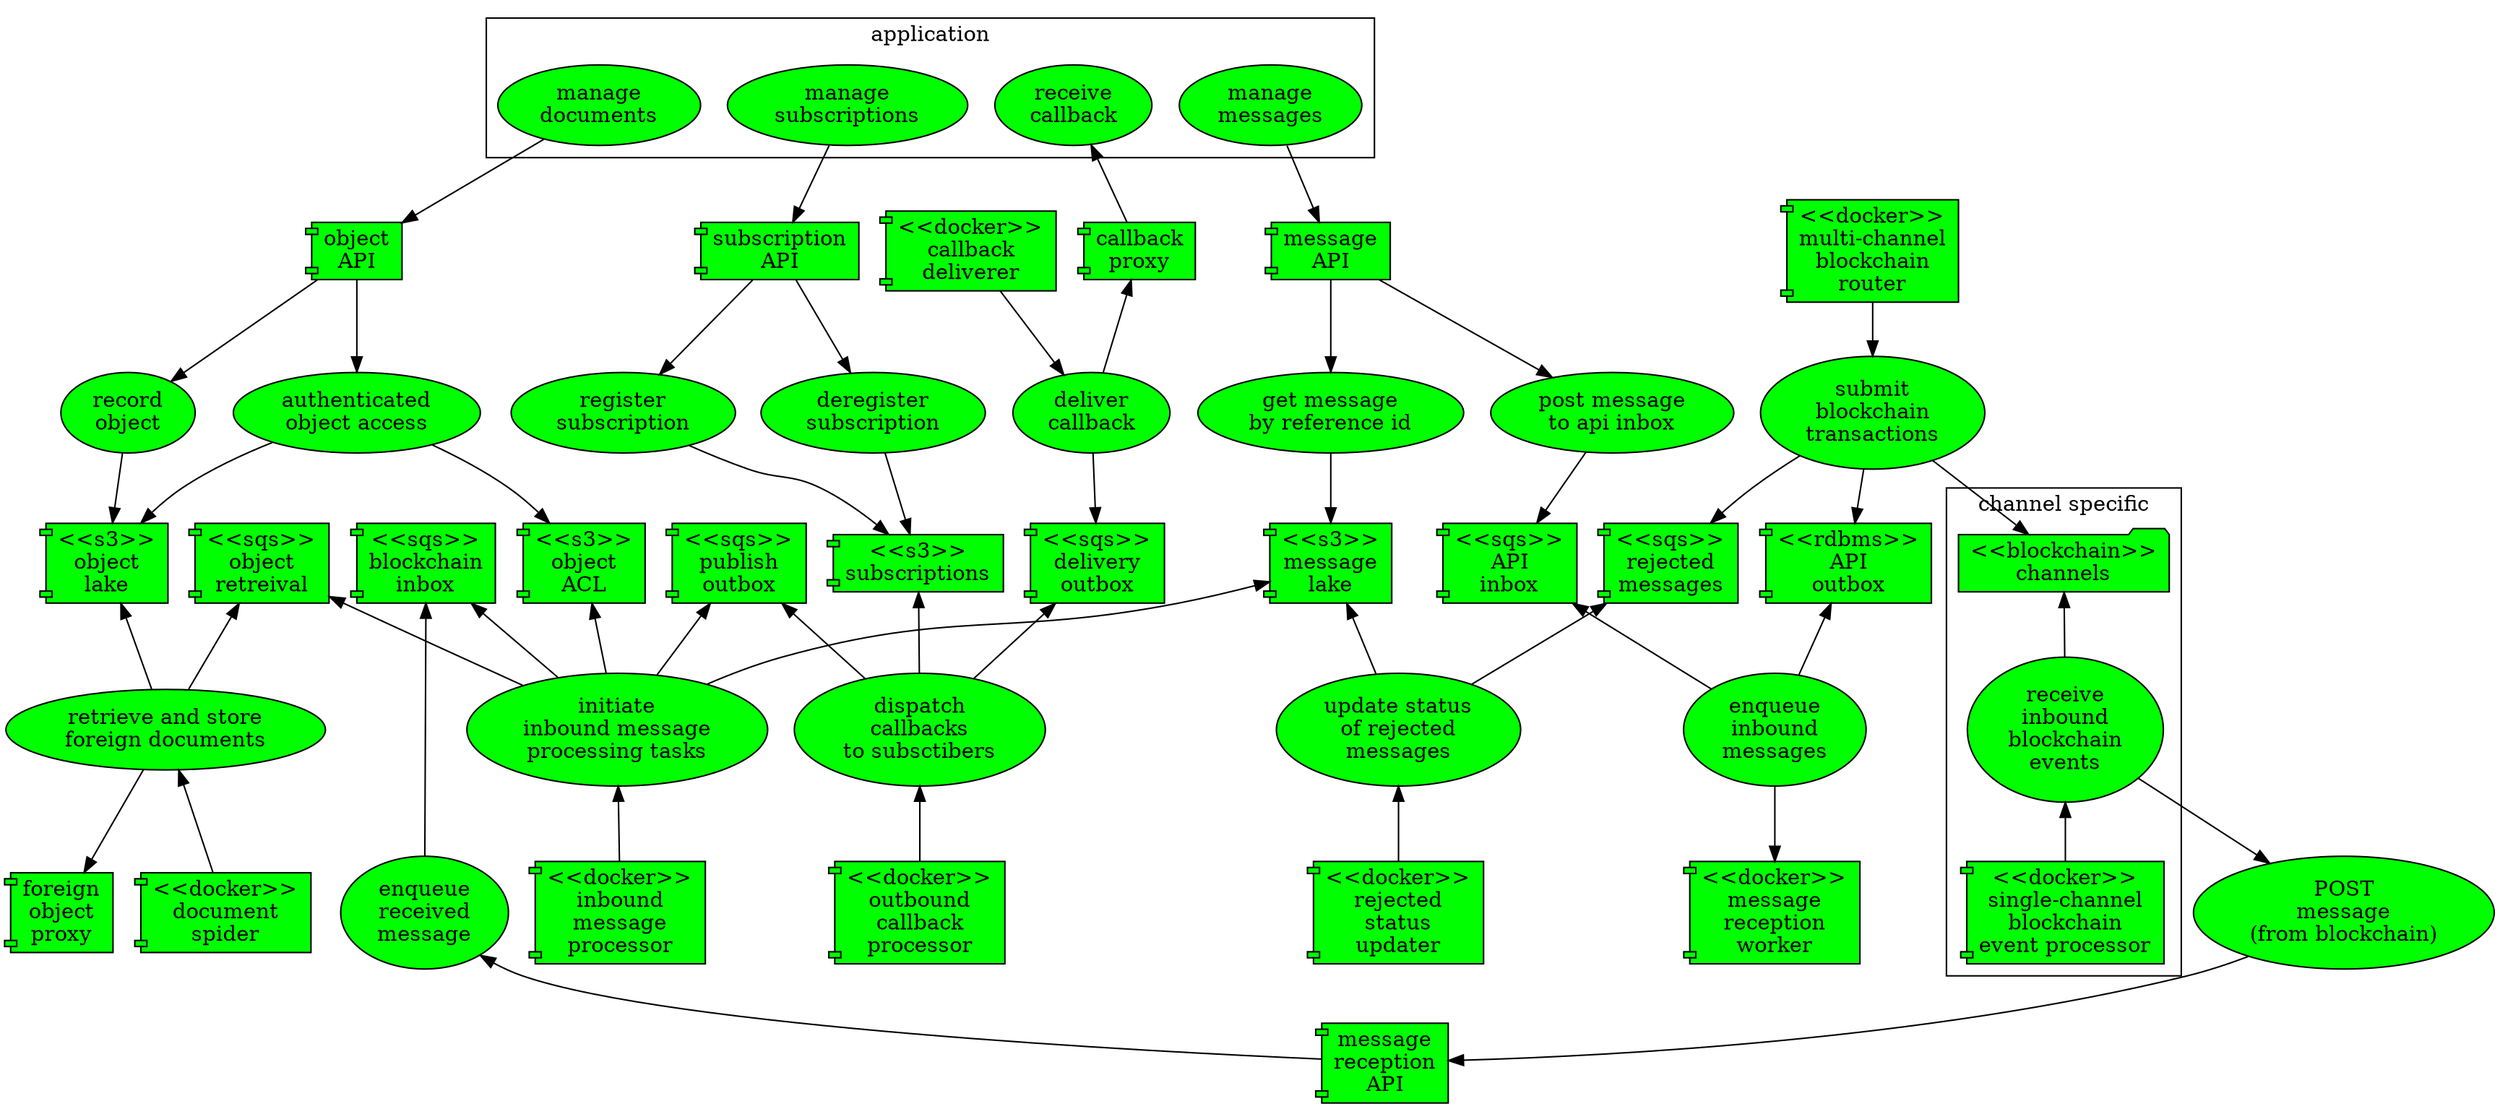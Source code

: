 digraph d {
node [shape=component style=filled fillcolor=green];

subgraph cluster_app {
    label="application";
    ucp_doc [label="manage\ndocuments" shape=ellipse];
    ucp_sub [label="manage\nsubscriptions" shape=ellipse];
    ucp_msg [label="manage\nmessages" shape=ellipse];
    uc_rx_callback [label="receive\ncallback" shape=ellipse];
}

doc_api [label="object\nAPI" shape=component];
ucp_doc -> doc_api;
sub_api [label="subscription\nAPI" shape=component];
ucp_sub -> sub_api;
msg_api [label="message\nAPI" shape=component];
ucp_msg -> msg_api;

repo_api_outbox [label="<<rdbms>>\nAPI\noutbox" fillcolor=green];
repo_api_inbox [label="<<sqs>>\nAPI\ninbox" fillcolor=green];
repo_bc_inbox [label="<<sqs>>\nblockchain\ninbox" fillcolor=green];
repo_pub_outbox [label="<<sqs>>\npublish\noutbox" fillcolor=green];
repo_delivery_outbox [
    label="<<sqs>>\ndelivery\noutbox"
    fillcolor=green
];
repo_message_lake [label="<<s3>>\nmessage\nlake"];
repo_object_lake [label="<<s3>>\nobject\nlake"];
repo_object_acl [label="<<s3>>\nobject\nACL"];
repo_subscriptions [label="<<s3>>\nsubscriptions"];
repo_object_ret_q [
    label="<<sqs>>\nobject\nretreival"
];

repo_foreign_objects [label="foreign\nobject\nproxy"];
uc_get_objects -> repo_foreign_objects;

uc_authenticated_object_access [
    label="authenticated\nobject access"
    shape=ellipse
];
doc_api -> uc_authenticated_object_access -> repo_object_acl;
uc_authenticated_object_access -> repo_object_lake;
uc_record_object [
    label="record\nobject"
    shape=ellipse
];
doc_api -> uc_record_object -> repo_object_lake;

//sub_api -> repo_subscriptions;
uc_register_subscription [
    label="register\nsubscription"
    shape=ellipse
];
uc_deregister_subscription [
    label="deregister\nsubscription"
    shape=ellipse
    fillcolor=green
];
sub_api -> uc_register_subscription -> repo_subscriptions;
sub_api -> uc_deregister_subscription -> repo_subscriptions;

uc_submit_message [
    label="post message\nto api inbox"
    shape=ellipse
    fillcolor=green
];
uc_check_message [
    label="get message\nby reference id"
    shape=ellipse
    fillcolor=green
];
msg_api -> uc_check_message -> repo_message_lake;
msg_api -> uc_submit_message -> repo_api_inbox;

uc_api_inout [
    label="enqueue\ninbound\nmessages"
    shape=ellipse fillcolor=green
];
repo_api_inbox -> uc_api_inout [dir=back];
repo_api_outbox -> uc_api_inout [dir=back];
w_api_inout [label="<<docker>>\nmessage\nreception\nworker"];
uc_api_inout -> w_api_inout;

mcu [label="<<docker>>\nmulti-channel\nblockchain\nrouter"];
uc_bc_tx_submit [
    label="submit\nblockchain\ntransactions"
    shape=ellipse
];
repo_rejected_messages [
    label="<<sqs>>\nrejected\nmessages"
    fillcolor=green
];
mcu -> uc_bc_tx_submit;
uc_bc_tx_submit -> repo_api_outbox;
uc_bc_tx_submit -> repo_bc_channel;
uc_bc_tx_submit -> repo_rejected_messages;

uc_update_status_rejected [
    label="update status\nof rejected\nmessages"
    shape=ellipse
];
repo_rejected_messages -> uc_update_status_rejected [dir=back];
repo_message_lake -> uc_update_status_rejected [dir=back];
w_status_updater [label="<<docker>>\nrejected\nstatus\nupdater"];
uc_update_status_rejected -> w_status_updater [dir=back];

subgraph cluster_chan {
    label="channel specific";
    repo_bc_channel [
        label="<<blockchain>>\nchannels"
    	shape=folder
    ];
    scbcep [
        label="<<docker>>\nsingle-channel\nblockchain\nevent processor"
    ];
    uc_bc_rx_events [
        label="receive\ninbound\nblockchain\nevents"
    	shape=ellipse
    ];
    uc_bc_rx_events -> scbcep [dir=back];
}
repo_bc_channel -> uc_bc_rx_events [dir=back];

mp [label="<<docker>>\ninbound\nmessage\nprocessor"]
uc_bc_proc_events [
    label="initiate\ninbound message\nprocessing tasks"
    shape=ellipse
    fillcolor=green
];
repo_bc_inbox -> uc_bc_proc_events [dir=back];
uc_bc_proc_events -> mp [dir=back];
repo_pub_outbox -> uc_bc_proc_events [dir=back];
repo_object_acl -> uc_bc_proc_events [dir=back];
repo_message_lake -> uc_bc_proc_events [dir=back];
repo_object_ret_q -> uc_bc_proc_events [dir=back];
cb_deliverer [label="<<docker>>\ncallback\ndeliverer"];
uc_deliver_callback [
    label="deliver\ncallback"
    shape=ellipse
];
cb_proxy [label="callback\nproxy"];

cb_deliverer -> uc_deliver_callback;
uc_deliver_callback -> repo_delivery_outbox;
cb_proxy -> uc_deliver_callback [dir=back];
uc_rx_callback -> cb_proxy [dir=back];

uc_dispatch_callbacks [
    label="dispatch\ncallbacks\nto subsctibers"
    shape=ellipse
    fillcolor=green
];
repo_delivery_outbox -> uc_dispatch_callbacks [dir=back];
repo_pub_outbox -> uc_dispatch_callbacks [dir=back];
repo_subscriptions -> uc_dispatch_callbacks [dir=back];
w_cb_publisher [label="<<docker>>\noutbound\ncallback\nprocessor"];
uc_dispatch_callbacks -> w_cb_publisher [dir=back];

uc_get_objects [
    label="retrieve and store\nforeign documents"
    shape=ellipse
    fillcolor=green
];

repo_object_lake -> uc_get_objects [dir=back];
repo_object_ret_q -> uc_get_objects [dir=back];
uc_enqueue_received_message [
    label="enqueue\nreceived\nmessage"
    shape=ellipse
    fillcolor=green
];
repo_bc_inbox -> uc_enqueue_received_message [dir=back];
//uc_enqueue_received_message -> uc_synth_hidden_messages [dir=back];
reception_api [label="message\nreception\nAPI"]
uc_enqueue_received_message -> reception_api [dir=back];

post_msg_from_bc [
    label="POST\nmessage\n(from blockchain)"
    shape=ellipse
];
post_msg_from_bc -> reception_api;
uc_bc_rx_events -> post_msg_from_bc;

spider [label="<<docker>>\ndocument\nspider"];
uc_get_objects -> spider [dir=back];
}
